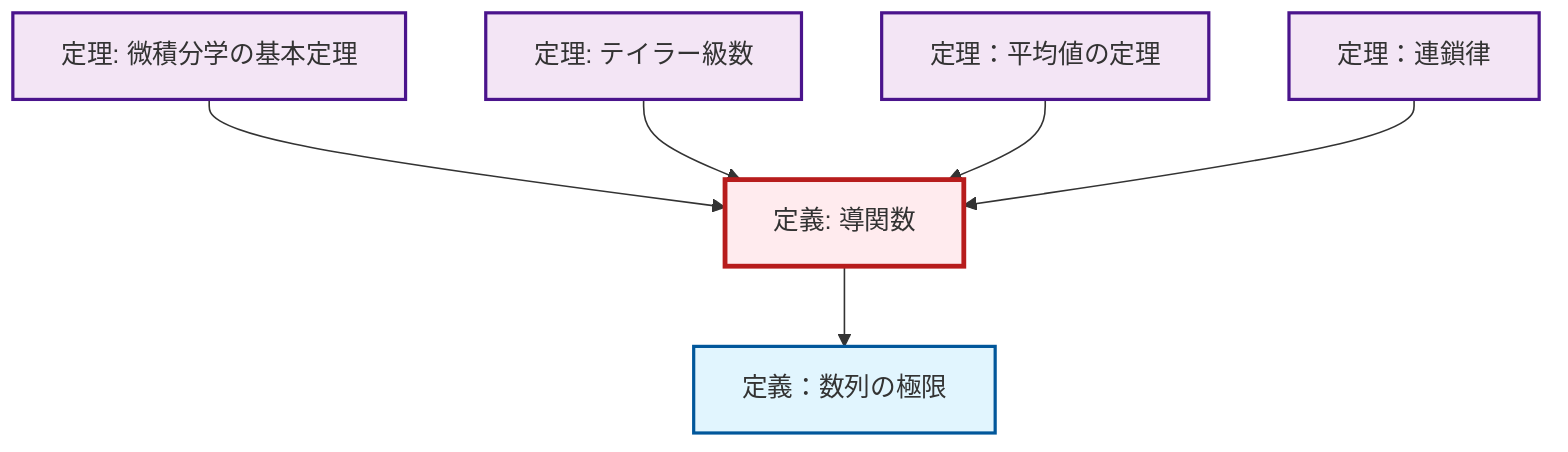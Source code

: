 graph TD
    classDef definition fill:#e1f5fe,stroke:#01579b,stroke-width:2px
    classDef theorem fill:#f3e5f5,stroke:#4a148c,stroke-width:2px
    classDef axiom fill:#fff3e0,stroke:#e65100,stroke-width:2px
    classDef example fill:#e8f5e9,stroke:#1b5e20,stroke-width:2px
    classDef current fill:#ffebee,stroke:#b71c1c,stroke-width:3px
    thm-fundamental-calculus["定理: 微積分学の基本定理"]:::theorem
    def-limit["定義：数列の極限"]:::definition
    def-derivative["定義: 導関数"]:::definition
    thm-chain-rule["定理：連鎖律"]:::theorem
    thm-taylor-series["定理: テイラー級数"]:::theorem
    thm-mean-value["定理：平均値の定理"]:::theorem
    thm-fundamental-calculus --> def-derivative
    def-derivative --> def-limit
    thm-taylor-series --> def-derivative
    thm-mean-value --> def-derivative
    thm-chain-rule --> def-derivative
    class def-derivative current